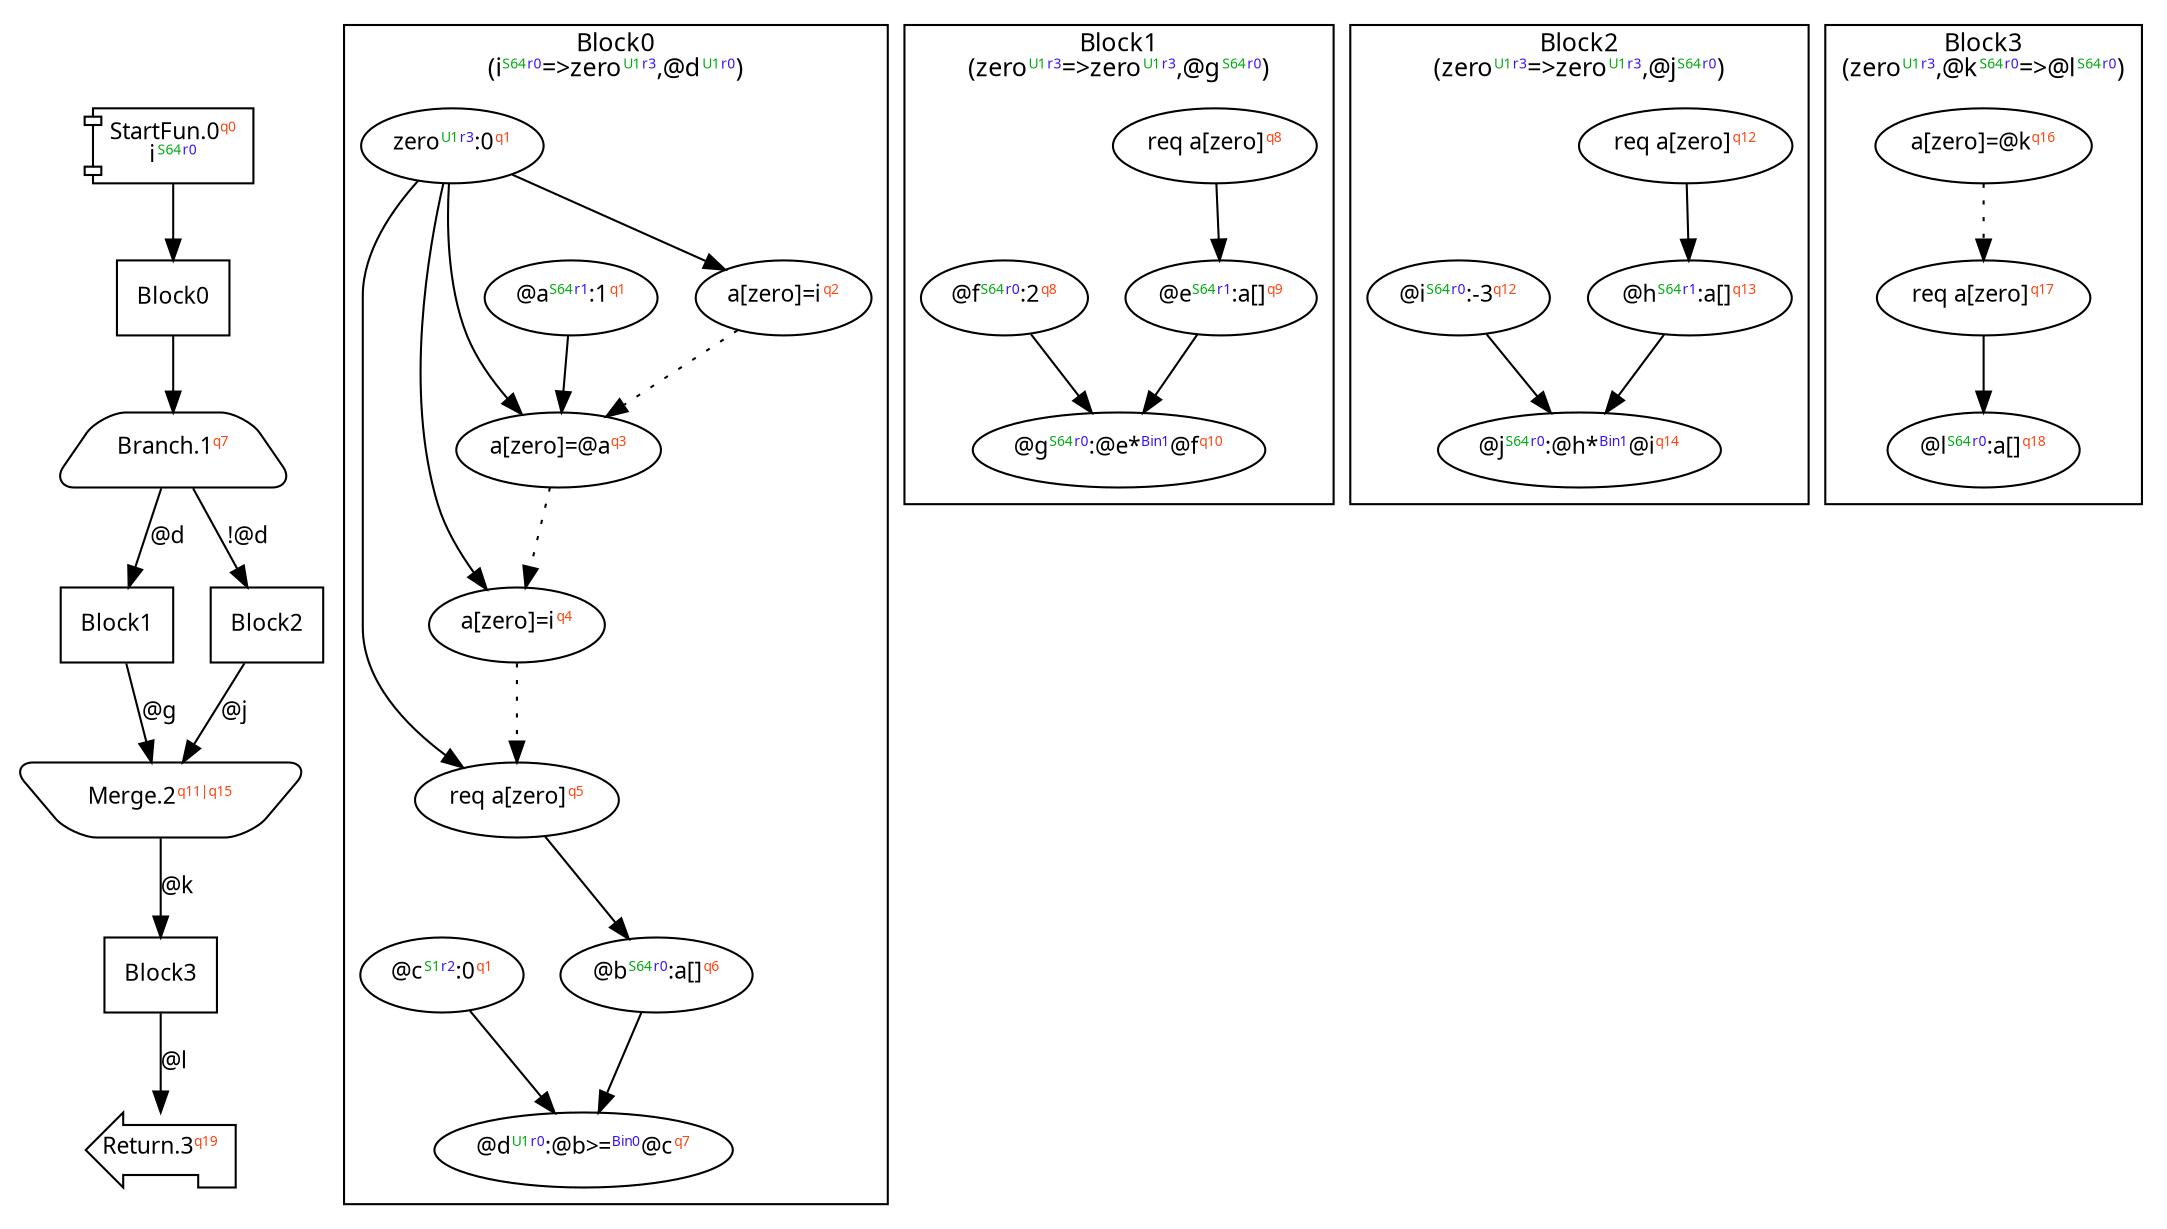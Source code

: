 digraph Program_ {
  graph [fontname = "Monaco", fontsize = 12, ranksep = 0.5];
  node [shape = box, fontname = "Monaco", fontsize = 11; colorscheme = pastel19];
  edge [fontname = "Monaco", fontsize = 11; colorscheme = pastel19];
  Jump0[label = <StartFun.0<font color="#ff4411" point-size="8"><sup>q0</sup></font><br/>i<font color="#00aa11" point-size="8"><sup>S64</sup></font><font color="#3311ff" point-size="8"><sup>r0</sup></font>>; shape = component];
  Jump0 -> Block0;
  Jump1[
    label = <Branch.1<font color="#ff4411" point-size="8"><sup>q7</sup></font>>;
    shape = trapezium; style = rounded;
  ];
  Block0 -> Jump1;
  Jump1 -> Block1 [label="@d"];
  Jump1 -> Block2 [label="!@d"];
  Jump2[label = <Merge.2<font color="#ff4411" point-size="8"><sup>q11|q15</sup></font>>; shape = invtrapezium; style = rounded];
  Block1 -> Jump2 [label="@g"];
  Block2 -> Jump2 [label="@j"];
  Jump2 -> Block3 [label="@k"];
  Jump3[label = <Return.3<font color="#ff4411" point-size="8"><sup>q19</sup></font>>; shape = lpromoter];
  Block3 -> Jump3 [label="@l"];
  Block0 [label = "Block0"];
  Block1 [label = "Block1"];
  Block2 [label = "Block2"];
  Block3 [label = "Block3"];
  subgraph cluster_dfg_Block0 {
    node [shape = oval];
    label = <Block0<br/>(i<font color="#00aa11" point-size="8"><sup>S64</sup></font><font color="#3311ff" point-size="8"><sup>r0</sup></font>=&gt;zero<font color="#00aa11" point-size="8"><sup>U1</sup></font><font color="#3311ff" point-size="8"><sup>r3</sup></font>,@d<font color="#00aa11" point-size="8"><sup>U1</sup></font><font color="#3311ff" point-size="8"><sup>r0</sup></font>)>;
    0 [label=<zero<font color="#00aa11" point-size="8"><sup>U1</sup></font><font color="#3311ff" point-size="8"><sup>r3</sup></font>:0<font color="#ff4411" point-size="8"><sup>q1</sup></font>>];
    5 [label=<req a[zero]<font color="#ff4411" point-size="8"><sup>q5</sup></font>>];
    1 [label=<a[zero]=i<font color="#ff4411" point-size="8"><sup>q2</sup></font>>];
    6 [label=<@b<font color="#00aa11" point-size="8"><sup>S64</sup></font><font color="#3311ff" point-size="8"><sup>r0</sup></font>:a[]<font color="#ff4411" point-size="8"><sup>q6</sup></font>>];
    2 [label=<@a<font color="#00aa11" point-size="8"><sup>S64</sup></font><font color="#3311ff" point-size="8"><sup>r1</sup></font>:1<font color="#ff4411" point-size="8"><sup>q1</sup></font>>];
    7 [label=<@c<font color="#00aa11" point-size="8"><sup>S1</sup></font><font color="#3311ff" point-size="8"><sup>r2</sup></font>:0<font color="#ff4411" point-size="8"><sup>q1</sup></font>>];
    3 [label=<a[zero]=@a<font color="#ff4411" point-size="8"><sup>q3</sup></font>>];
    8 [label=<@d<font color="#00aa11" point-size="8"><sup>U1</sup></font><font color="#3311ff" point-size="8"><sup>r0</sup></font>:@b&gt;=<font color="#3311ff" point-size="8"><sup>Bin0</sup></font>@c<font color="#ff4411" point-size="8"><sup>q7</sup></font>>];
    4 [label=<a[zero]=i<font color="#ff4411" point-size="8"><sup>q4</sup></font>>];
    0 -> 1;
    0 -> 3;
    0 -> 4;
    0 -> 5;
    2 -> 3;
    6 -> 8;
    7 -> 8;
    1 -> 3 [style = dotted];
    3 -> 4 [style = dotted];
    4 -> 5 [style = dotted];
    5 -> 6 [style = solid];
  }
  subgraph cluster_dfg_Block1 {
    node [shape = oval];
    label = <Block1<br/>(zero<font color="#00aa11" point-size="8"><sup>U1</sup></font><font color="#3311ff" point-size="8"><sup>r3</sup></font>=&gt;zero<font color="#00aa11" point-size="8"><sup>U1</sup></font><font color="#3311ff" point-size="8"><sup>r3</sup></font>,@g<font color="#00aa11" point-size="8"><sup>S64</sup></font><font color="#3311ff" point-size="8"><sup>r0</sup></font>)>;
    10 [label=<@e<font color="#00aa11" point-size="8"><sup>S64</sup></font><font color="#3311ff" point-size="8"><sup>r1</sup></font>:a[]<font color="#ff4411" point-size="8"><sup>q9</sup></font>>];
    9 [label=<req a[zero]<font color="#ff4411" point-size="8"><sup>q8</sup></font>>];
    11 [label=<@f<font color="#00aa11" point-size="8"><sup>S64</sup></font><font color="#3311ff" point-size="8"><sup>r0</sup></font>:2<font color="#ff4411" point-size="8"><sup>q8</sup></font>>];
    12 [label=<@g<font color="#00aa11" point-size="8"><sup>S64</sup></font><font color="#3311ff" point-size="8"><sup>r0</sup></font>:@e*<font color="#3311ff" point-size="8"><sup>Bin1</sup></font>@f<font color="#ff4411" point-size="8"><sup>q10</sup></font>>];
    10 -> 12;
    11 -> 12;
    9 -> 10 [style = solid];
  }
  subgraph cluster_dfg_Block2 {
    node [shape = oval];
    label = <Block2<br/>(zero<font color="#00aa11" point-size="8"><sup>U1</sup></font><font color="#3311ff" point-size="8"><sup>r3</sup></font>=&gt;zero<font color="#00aa11" point-size="8"><sup>U1</sup></font><font color="#3311ff" point-size="8"><sup>r3</sup></font>,@j<font color="#00aa11" point-size="8"><sup>S64</sup></font><font color="#3311ff" point-size="8"><sup>r0</sup></font>)>;
    14 [label=<@h<font color="#00aa11" point-size="8"><sup>S64</sup></font><font color="#3311ff" point-size="8"><sup>r1</sup></font>:a[]<font color="#ff4411" point-size="8"><sup>q13</sup></font>>];
    13 [label=<req a[zero]<font color="#ff4411" point-size="8"><sup>q12</sup></font>>];
    15 [label=<@i<font color="#00aa11" point-size="8"><sup>S64</sup></font><font color="#3311ff" point-size="8"><sup>r0</sup></font>:-3<font color="#ff4411" point-size="8"><sup>q12</sup></font>>];
    16 [label=<@j<font color="#00aa11" point-size="8"><sup>S64</sup></font><font color="#3311ff" point-size="8"><sup>r0</sup></font>:@h*<font color="#3311ff" point-size="8"><sup>Bin1</sup></font>@i<font color="#ff4411" point-size="8"><sup>q14</sup></font>>];
    14 -> 16;
    15 -> 16;
    13 -> 14 [style = solid];
  }
  subgraph cluster_dfg_Block3 {
    node [shape = oval];
    label = <Block3<br/>(zero<font color="#00aa11" point-size="8"><sup>U1</sup></font><font color="#3311ff" point-size="8"><sup>r3</sup></font>,@k<font color="#00aa11" point-size="8"><sup>S64</sup></font><font color="#3311ff" point-size="8"><sup>r0</sup></font>=&gt;@l<font color="#00aa11" point-size="8"><sup>S64</sup></font><font color="#3311ff" point-size="8"><sup>r0</sup></font>)>;
    17 [label=<a[zero]=@k<font color="#ff4411" point-size="8"><sup>q16</sup></font>>];
    19 [label=<@l<font color="#00aa11" point-size="8"><sup>S64</sup></font><font color="#3311ff" point-size="8"><sup>r0</sup></font>:a[]<font color="#ff4411" point-size="8"><sup>q18</sup></font>>];
    18 [label=<req a[zero]<font color="#ff4411" point-size="8"><sup>q17</sup></font>>];
    17 -> 18 [style = dotted];
    18 -> 19 [style = solid];
  }
}
